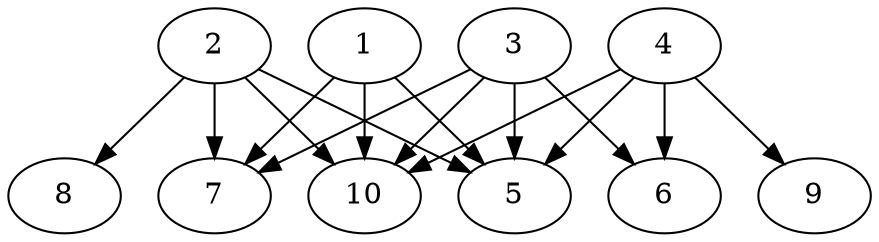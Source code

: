 // DAG automatically generated by daggen at Tue Aug  6 16:21:19 2019
// ./daggen --dot -n 10 --ccr 0.5 --fat 0.8 --regular 0.5 --density 0.9 --mindata 5242880 --maxdata 52428800 
digraph G {
  1 [size="32634880", alpha="0.03", expect_size="16317440"] 
  1 -> 5 [size ="16317440"]
  1 -> 7 [size ="16317440"]
  1 -> 10 [size ="16317440"]
  2 [size="52387840", alpha="0.16", expect_size="26193920"] 
  2 -> 5 [size ="26193920"]
  2 -> 7 [size ="26193920"]
  2 -> 8 [size ="26193920"]
  2 -> 10 [size ="26193920"]
  3 [size="38096896", alpha="0.11", expect_size="19048448"] 
  3 -> 5 [size ="19048448"]
  3 -> 6 [size ="19048448"]
  3 -> 7 [size ="19048448"]
  3 -> 10 [size ="19048448"]
  4 [size="92250112", alpha="0.05", expect_size="46125056"] 
  4 -> 5 [size ="46125056"]
  4 -> 6 [size ="46125056"]
  4 -> 9 [size ="46125056"]
  4 -> 10 [size ="46125056"]
  5 [size="95653888", alpha="0.16", expect_size="47826944"] 
  6 [size="26329088", alpha="0.15", expect_size="13164544"] 
  7 [size="55105536", alpha="0.02", expect_size="27552768"] 
  8 [size="75642880", alpha="0.20", expect_size="37821440"] 
  9 [size="14616576", alpha="0.04", expect_size="7308288"] 
  10 [size="36954112", alpha="0.10", expect_size="18477056"] 
}
